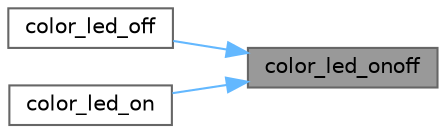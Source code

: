 digraph "color_led_onoff"
{
 // LATEX_PDF_SIZE
  bgcolor="transparent";
  edge [fontname=Helvetica,fontsize=10,labelfontname=Helvetica,labelfontsize=10];
  node [fontname=Helvetica,fontsize=10,shape=box,height=0.2,width=0.4];
  rankdir="RL";
  Node1 [id="Node000001",label="color_led_onoff",height=0.2,width=0.4,color="gray40", fillcolor="grey60", style="filled", fontcolor="black",tooltip="Switches on/off the red/green/blue components of color LED 0."];
  Node1 -> Node2 [id="edge1_Node000001_Node000002",dir="back",color="steelblue1",style="solid",tooltip=" "];
  Node2 [id="Node000002",label="color_led_off",height=0.2,width=0.4,color="grey40", fillcolor="white", style="filled",URL="$group__LEDS.html#ga3684a353eff418c4a8c4c78511696643",tooltip="Set color LED 0 to black. Same as color_led_onoff(LED_OFF, LED_OFF, LED_OFF)."];
  Node1 -> Node3 [id="edge2_Node000001_Node000003",dir="back",color="steelblue1",style="solid",tooltip=" "];
  Node3 [id="Node000003",label="color_led_on",height=0.2,width=0.4,color="grey40", fillcolor="white", style="filled",URL="$group__LEDS.html#ga666cdfc77d5728bb2e3991314a81dc65",tooltip="Set color LED 0 to white. Same as color_led_onoff(LED_ON, LED_ON, LED_ON)."];
}
